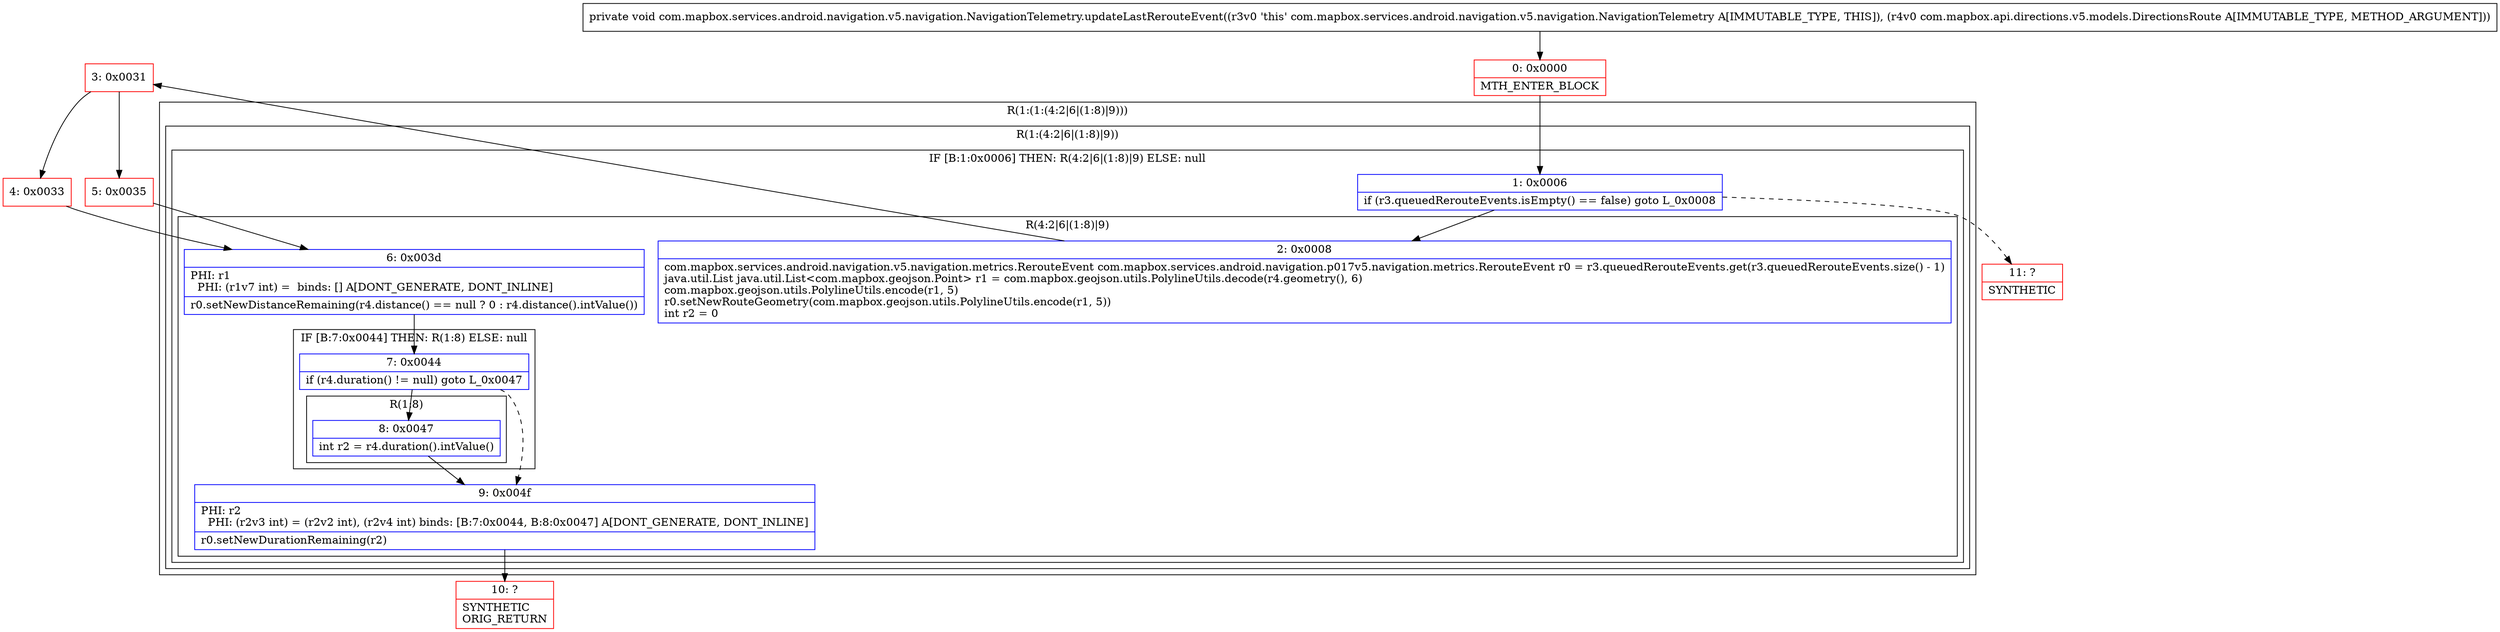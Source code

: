 digraph "CFG forcom.mapbox.services.android.navigation.v5.navigation.NavigationTelemetry.updateLastRerouteEvent(Lcom\/mapbox\/api\/directions\/v5\/models\/DirectionsRoute;)V" {
subgraph cluster_Region_1989875250 {
label = "R(1:(1:(4:2|6|(1:8)|9)))";
node [shape=record,color=blue];
subgraph cluster_Region_1886786918 {
label = "R(1:(4:2|6|(1:8)|9))";
node [shape=record,color=blue];
subgraph cluster_IfRegion_1369210342 {
label = "IF [B:1:0x0006] THEN: R(4:2|6|(1:8)|9) ELSE: null";
node [shape=record,color=blue];
Node_1 [shape=record,label="{1\:\ 0x0006|if (r3.queuedRerouteEvents.isEmpty() == false) goto L_0x0008\l}"];
subgraph cluster_Region_1220334332 {
label = "R(4:2|6|(1:8)|9)";
node [shape=record,color=blue];
Node_2 [shape=record,label="{2\:\ 0x0008|com.mapbox.services.android.navigation.v5.navigation.metrics.RerouteEvent com.mapbox.services.android.navigation.p017v5.navigation.metrics.RerouteEvent r0 = r3.queuedRerouteEvents.get(r3.queuedRerouteEvents.size() \- 1)\ljava.util.List java.util.List\<com.mapbox.geojson.Point\> r1 = com.mapbox.geojson.utils.PolylineUtils.decode(r4.geometry(), 6)\lcom.mapbox.geojson.utils.PolylineUtils.encode(r1, 5)\lr0.setNewRouteGeometry(com.mapbox.geojson.utils.PolylineUtils.encode(r1, 5))\lint r2 = 0\l}"];
Node_6 [shape=record,label="{6\:\ 0x003d|PHI: r1 \l  PHI: (r1v7 int) =  binds: [] A[DONT_GENERATE, DONT_INLINE]\l|r0.setNewDistanceRemaining(r4.distance() == null ? 0 : r4.distance().intValue())\l}"];
subgraph cluster_IfRegion_1812814809 {
label = "IF [B:7:0x0044] THEN: R(1:8) ELSE: null";
node [shape=record,color=blue];
Node_7 [shape=record,label="{7\:\ 0x0044|if (r4.duration() != null) goto L_0x0047\l}"];
subgraph cluster_Region_1970404959 {
label = "R(1:8)";
node [shape=record,color=blue];
Node_8 [shape=record,label="{8\:\ 0x0047|int r2 = r4.duration().intValue()\l}"];
}
}
Node_9 [shape=record,label="{9\:\ 0x004f|PHI: r2 \l  PHI: (r2v3 int) = (r2v2 int), (r2v4 int) binds: [B:7:0x0044, B:8:0x0047] A[DONT_GENERATE, DONT_INLINE]\l|r0.setNewDurationRemaining(r2)\l}"];
}
}
}
}
Node_0 [shape=record,color=red,label="{0\:\ 0x0000|MTH_ENTER_BLOCK\l}"];
Node_3 [shape=record,color=red,label="{3\:\ 0x0031}"];
Node_4 [shape=record,color=red,label="{4\:\ 0x0033}"];
Node_5 [shape=record,color=red,label="{5\:\ 0x0035}"];
Node_10 [shape=record,color=red,label="{10\:\ ?|SYNTHETIC\lORIG_RETURN\l}"];
Node_11 [shape=record,color=red,label="{11\:\ ?|SYNTHETIC\l}"];
MethodNode[shape=record,label="{private void com.mapbox.services.android.navigation.v5.navigation.NavigationTelemetry.updateLastRerouteEvent((r3v0 'this' com.mapbox.services.android.navigation.v5.navigation.NavigationTelemetry A[IMMUTABLE_TYPE, THIS]), (r4v0 com.mapbox.api.directions.v5.models.DirectionsRoute A[IMMUTABLE_TYPE, METHOD_ARGUMENT])) }"];
MethodNode -> Node_0;
Node_1 -> Node_2;
Node_1 -> Node_11[style=dashed];
Node_2 -> Node_3;
Node_6 -> Node_7;
Node_7 -> Node_8;
Node_7 -> Node_9[style=dashed];
Node_8 -> Node_9;
Node_9 -> Node_10;
Node_0 -> Node_1;
Node_3 -> Node_4;
Node_3 -> Node_5;
Node_4 -> Node_6;
Node_5 -> Node_6;
}

